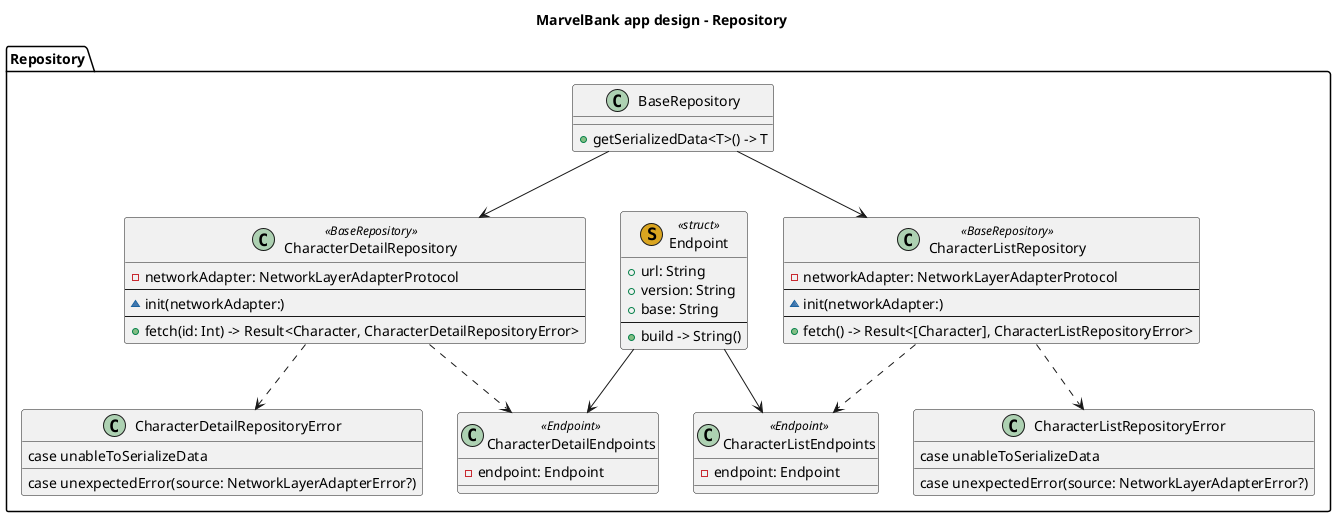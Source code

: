 @startuml AppDesign

title "MarvelBank app design - Repository"

package "Repository" {

    class "BaseRepository" as BaseRepository {
        +getSerializedData<T>() -> T
    }

    class "Endpoint" as Endpoint <<(S, GoldenRod) struct>> {
        +url: String
        +version: String
        +base: String
        --
        +build -> String()
    }

    class "CharacterListRepository" as CharacterListRepository <<BaseRepository>> { 
        -networkAdapter: NetworkLayerAdapterProtocol
        --
        ~init(networkAdapter:)
        --
        +fetch() -> Result<[Character], CharacterListRepositoryError>
    }

    class "CharacterListEndpoints" as CharacterListEndpoints <<Endpoint>> { 
        -endpoint: Endpoint
    }

    class "CharacterListRepositoryError" as CharacterListRepositoryError {
        case unableToSerializeData
        case unexpectedError(source: NetworkLayerAdapterError?)
    }

    class "CharacterDetailRepository" as CharacterDetailRepository <<BaseRepository>> { 
        -networkAdapter: NetworkLayerAdapterProtocol
        --
        ~init(networkAdapter:)
        --
        +fetch(id: Int) -> Result<Character, CharacterDetailRepositoryError>
    }

    class "CharacterDetailEndpoints" as CharacterDetailEndpoints <<Endpoint>> { 
        -endpoint: Endpoint
    }

    class "CharacterDetailRepositoryError" as CharacterDetailRepositoryError {
        case unableToSerializeData
        case unexpectedError(source: NetworkLayerAdapterError?)
    }

    BaseRepository-down->CharacterListRepository
    Endpoint-down->CharacterListEndpoints
    CharacterListRepository .down.> CharacterListRepositoryError
    CharacterListRepository .down.> CharacterListEndpoints

    BaseRepository-down->CharacterDetailRepository
    Endpoint-down->CharacterDetailEndpoints
    CharacterDetailRepository .down.> CharacterDetailRepositoryError
    CharacterDetailRepository .down.> CharacterDetailEndpoints
}

@enduml